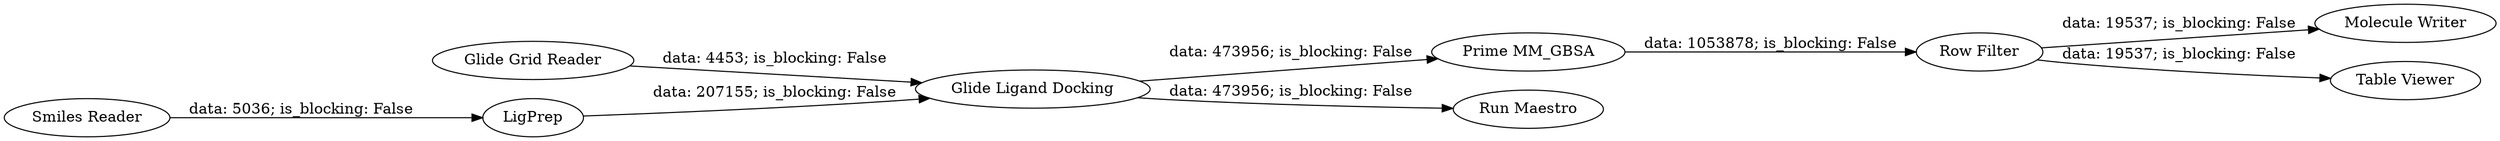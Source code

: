 digraph {
	"-5360558292474041716_9686" [label="Glide Grid Reader"]
	"-5360558292474041716_104" [label="Row Filter"]
	"-5360558292474041716_9688" [label="Glide Ligand Docking"]
	"-5360558292474041716_98" [label="Prime MM_GBSA"]
	"-5360558292474041716_9687" [label=LigPrep]
	"-5360558292474041716_8348" [label="Molecule Writer"]
	"-5360558292474041716_91" [label="Table Viewer"]
	"-5360558292474041716_8353" [label="Smiles Reader"]
	"-5360558292474041716_32" [label="Run Maestro"]
	"-5360558292474041716_9688" -> "-5360558292474041716_32" [label="data: 473956; is_blocking: False"]
	"-5360558292474041716_8353" -> "-5360558292474041716_9687" [label="data: 5036; is_blocking: False"]
	"-5360558292474041716_98" -> "-5360558292474041716_104" [label="data: 1053878; is_blocking: False"]
	"-5360558292474041716_9688" -> "-5360558292474041716_98" [label="data: 473956; is_blocking: False"]
	"-5360558292474041716_104" -> "-5360558292474041716_91" [label="data: 19537; is_blocking: False"]
	"-5360558292474041716_104" -> "-5360558292474041716_8348" [label="data: 19537; is_blocking: False"]
	"-5360558292474041716_9686" -> "-5360558292474041716_9688" [label="data: 4453; is_blocking: False"]
	"-5360558292474041716_9687" -> "-5360558292474041716_9688" [label="data: 207155; is_blocking: False"]
	rankdir=LR
}
